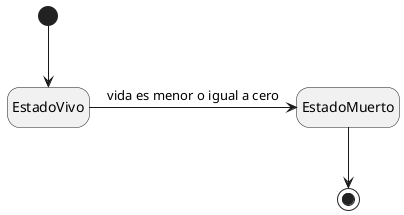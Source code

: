 @startuml
'https://plantuml.com/state-diagram

hide empty description
[*] --> EstadoVivo
EstadoVivo -> EstadoMuerto : vida es menor o igual a cero
EstadoMuerto --> [*]

@enduml
